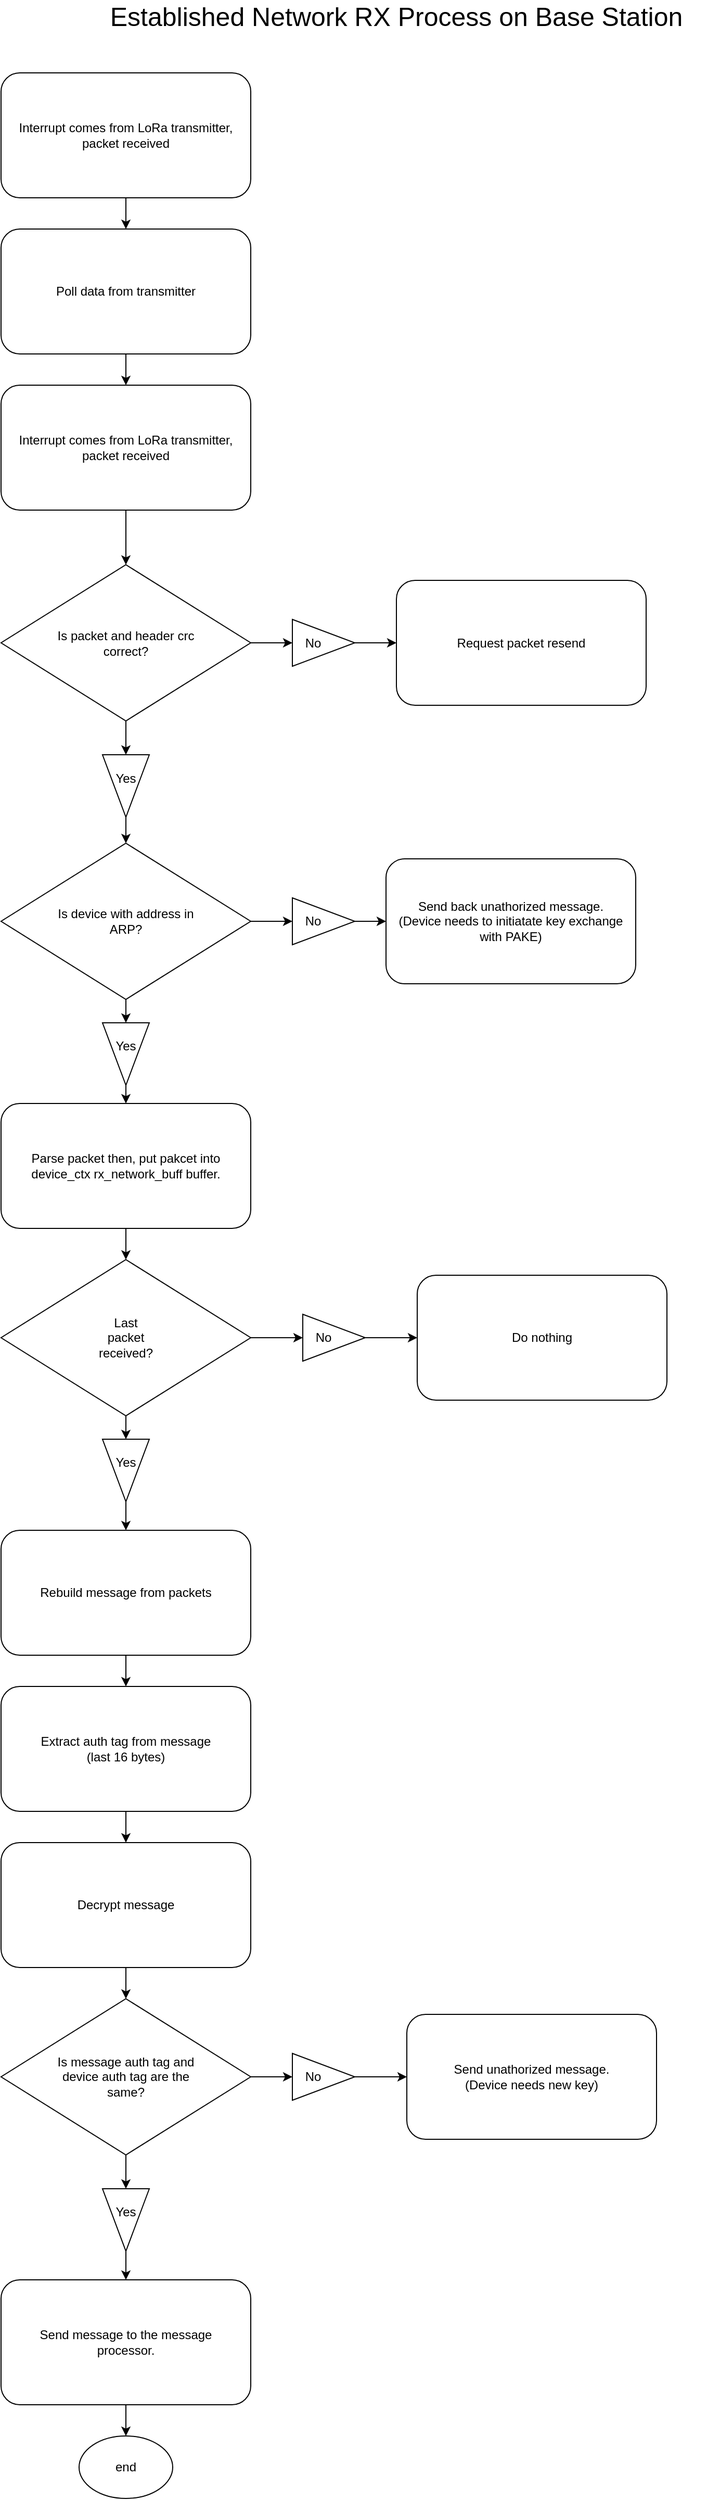 <mxfile version="20.6.0" type="github">
  <diagram name="Page-1" id="74e2e168-ea6b-b213-b513-2b3c1d86103e">
    <mxGraphModel dx="970" dy="2351" grid="1" gridSize="10" guides="1" tooltips="1" connect="1" arrows="1" fold="1" page="1" pageScale="1" pageWidth="1100" pageHeight="850" background="none" math="0" shadow="0">
      <root>
        <mxCell id="0" />
        <mxCell id="1" parent="0" />
        <mxCell id="x8ZqoaQMToTmZbeyhLuj-1" value="&lt;font style=&quot;font-size: 25px;&quot;&gt;Established Network RX Process on Base Station&lt;br&gt;&lt;/font&gt;" style="text;html=1;strokeColor=none;fillColor=none;align=center;verticalAlign=middle;whiteSpace=wrap;rounded=0;" vertex="1" parent="1">
          <mxGeometry x="100" y="-1670" width="620" height="30" as="geometry" />
        </mxCell>
        <mxCell id="x8ZqoaQMToTmZbeyhLuj-11" style="edgeStyle=orthogonalEdgeStyle;rounded=0;orthogonalLoop=1;jettySize=auto;html=1;entryX=0.5;entryY=0;entryDx=0;entryDy=0;fontSize=12;" edge="1" parent="1" source="x8ZqoaQMToTmZbeyhLuj-2" target="x8ZqoaQMToTmZbeyhLuj-4">
          <mxGeometry relative="1" as="geometry" />
        </mxCell>
        <mxCell id="x8ZqoaQMToTmZbeyhLuj-2" value="" style="rounded=1;whiteSpace=wrap;html=1;fontSize=25;" vertex="1" parent="1">
          <mxGeometry x="30" y="-1600" width="240" height="120" as="geometry" />
        </mxCell>
        <mxCell id="x8ZqoaQMToTmZbeyhLuj-3" value="Interrupt comes from LoRa transmitter, packet received" style="text;html=1;strokeColor=none;fillColor=none;align=center;verticalAlign=middle;whiteSpace=wrap;rounded=0;fontSize=12;" vertex="1" parent="1">
          <mxGeometry x="40" y="-1590" width="220" height="100" as="geometry" />
        </mxCell>
        <mxCell id="x8ZqoaQMToTmZbeyhLuj-12" style="edgeStyle=orthogonalEdgeStyle;rounded=0;orthogonalLoop=1;jettySize=auto;html=1;exitX=0.5;exitY=1;exitDx=0;exitDy=0;entryX=0.5;entryY=0;entryDx=0;entryDy=0;fontSize=12;" edge="1" parent="1" source="x8ZqoaQMToTmZbeyhLuj-4" target="x8ZqoaQMToTmZbeyhLuj-6">
          <mxGeometry relative="1" as="geometry" />
        </mxCell>
        <mxCell id="x8ZqoaQMToTmZbeyhLuj-4" value="" style="rounded=1;whiteSpace=wrap;html=1;fontSize=25;" vertex="1" parent="1">
          <mxGeometry x="30" y="-1450" width="240" height="120" as="geometry" />
        </mxCell>
        <mxCell id="x8ZqoaQMToTmZbeyhLuj-5" value="Poll data from transmitter" style="text;html=1;strokeColor=none;fillColor=none;align=center;verticalAlign=middle;whiteSpace=wrap;rounded=0;fontSize=12;" vertex="1" parent="1">
          <mxGeometry x="40" y="-1440" width="220" height="100" as="geometry" />
        </mxCell>
        <mxCell id="x8ZqoaQMToTmZbeyhLuj-74" style="edgeStyle=orthogonalEdgeStyle;rounded=0;orthogonalLoop=1;jettySize=auto;html=1;exitX=0.5;exitY=1;exitDx=0;exitDy=0;entryX=0.5;entryY=0;entryDx=0;entryDy=0;fontSize=12;" edge="1" parent="1" source="x8ZqoaQMToTmZbeyhLuj-6" target="x8ZqoaQMToTmZbeyhLuj-32">
          <mxGeometry relative="1" as="geometry" />
        </mxCell>
        <mxCell id="x8ZqoaQMToTmZbeyhLuj-6" value="" style="rounded=1;whiteSpace=wrap;html=1;fontSize=25;" vertex="1" parent="1">
          <mxGeometry x="30" y="-1300" width="240" height="120" as="geometry" />
        </mxCell>
        <mxCell id="x8ZqoaQMToTmZbeyhLuj-7" value="Interrupt comes from LoRa transmitter, packet received" style="text;html=1;strokeColor=none;fillColor=none;align=center;verticalAlign=middle;whiteSpace=wrap;rounded=0;fontSize=12;" vertex="1" parent="1">
          <mxGeometry x="40" y="-1290" width="220" height="100" as="geometry" />
        </mxCell>
        <mxCell id="x8ZqoaQMToTmZbeyhLuj-18" style="edgeStyle=orthogonalEdgeStyle;rounded=0;orthogonalLoop=1;jettySize=auto;html=1;exitX=0.5;exitY=1;exitDx=0;exitDy=0;entryX=0.5;entryY=0;entryDx=0;entryDy=0;fontSize=12;" edge="1" parent="1" source="x8ZqoaQMToTmZbeyhLuj-13" target="x8ZqoaQMToTmZbeyhLuj-15">
          <mxGeometry relative="1" as="geometry" />
        </mxCell>
        <mxCell id="x8ZqoaQMToTmZbeyhLuj-13" value="" style="rounded=1;whiteSpace=wrap;html=1;fontSize=25;" vertex="1" parent="1">
          <mxGeometry x="30" y="-610" width="240" height="120" as="geometry" />
        </mxCell>
        <mxCell id="x8ZqoaQMToTmZbeyhLuj-14" value="Parse packet then, put pakcet into device_ctx rx_network_buff buffer." style="text;html=1;strokeColor=none;fillColor=none;align=center;verticalAlign=middle;whiteSpace=wrap;rounded=0;fontSize=12;" vertex="1" parent="1">
          <mxGeometry x="40" y="-600" width="220" height="100" as="geometry" />
        </mxCell>
        <mxCell id="x8ZqoaQMToTmZbeyhLuj-24" style="edgeStyle=orthogonalEdgeStyle;rounded=0;orthogonalLoop=1;jettySize=auto;html=1;exitX=0.5;exitY=1;exitDx=0;exitDy=0;entryX=0;entryY=0.5;entryDx=0;entryDy=0;fontSize=12;" edge="1" parent="1" source="x8ZqoaQMToTmZbeyhLuj-15" target="x8ZqoaQMToTmZbeyhLuj-22">
          <mxGeometry relative="1" as="geometry" />
        </mxCell>
        <mxCell id="x8ZqoaQMToTmZbeyhLuj-27" style="edgeStyle=orthogonalEdgeStyle;rounded=0;orthogonalLoop=1;jettySize=auto;html=1;exitX=1;exitY=0.5;exitDx=0;exitDy=0;entryX=0;entryY=0.5;entryDx=0;entryDy=0;fontSize=12;" edge="1" parent="1" source="x8ZqoaQMToTmZbeyhLuj-15" target="x8ZqoaQMToTmZbeyhLuj-20">
          <mxGeometry relative="1" as="geometry" />
        </mxCell>
        <mxCell id="x8ZqoaQMToTmZbeyhLuj-15" value="" style="rhombus;whiteSpace=wrap;html=1;fontSize=12;" vertex="1" parent="1">
          <mxGeometry x="30" y="-460" width="240" height="150" as="geometry" />
        </mxCell>
        <mxCell id="x8ZqoaQMToTmZbeyhLuj-17" value="Last packet received?" style="text;html=1;strokeColor=none;fillColor=none;align=center;verticalAlign=middle;whiteSpace=wrap;rounded=0;fontSize=12;" vertex="1" parent="1">
          <mxGeometry x="120" y="-400" width="60" height="30" as="geometry" />
        </mxCell>
        <mxCell id="x8ZqoaQMToTmZbeyhLuj-47" style="edgeStyle=orthogonalEdgeStyle;rounded=0;orthogonalLoop=1;jettySize=auto;html=1;exitX=1;exitY=0.5;exitDx=0;exitDy=0;entryX=0;entryY=0.5;entryDx=0;entryDy=0;fontSize=12;" edge="1" parent="1" source="x8ZqoaQMToTmZbeyhLuj-19" target="x8ZqoaQMToTmZbeyhLuj-30">
          <mxGeometry relative="1" as="geometry" />
        </mxCell>
        <mxCell id="x8ZqoaQMToTmZbeyhLuj-19" value="" style="triangle;whiteSpace=wrap;html=1;fontSize=12;" vertex="1" parent="1">
          <mxGeometry x="320" y="-407.5" width="60" height="45" as="geometry" />
        </mxCell>
        <mxCell id="x8ZqoaQMToTmZbeyhLuj-20" value="No" style="text;html=1;strokeColor=none;fillColor=none;align=center;verticalAlign=middle;whiteSpace=wrap;rounded=0;fontSize=12;" vertex="1" parent="1">
          <mxGeometry x="320" y="-400" width="40" height="30" as="geometry" />
        </mxCell>
        <mxCell id="x8ZqoaQMToTmZbeyhLuj-48" style="edgeStyle=orthogonalEdgeStyle;rounded=0;orthogonalLoop=1;jettySize=auto;html=1;exitX=1;exitY=0.5;exitDx=0;exitDy=0;entryX=0.5;entryY=0;entryDx=0;entryDy=0;fontSize=12;" edge="1" parent="1" source="x8ZqoaQMToTmZbeyhLuj-22" target="x8ZqoaQMToTmZbeyhLuj-28">
          <mxGeometry relative="1" as="geometry" />
        </mxCell>
        <mxCell id="x8ZqoaQMToTmZbeyhLuj-22" value="" style="triangle;whiteSpace=wrap;html=1;fontSize=12;rotation=90;" vertex="1" parent="1">
          <mxGeometry x="120" y="-280" width="60" height="45" as="geometry" />
        </mxCell>
        <mxCell id="x8ZqoaQMToTmZbeyhLuj-23" value="Yes" style="text;html=1;strokeColor=none;fillColor=none;align=center;verticalAlign=middle;whiteSpace=wrap;rounded=0;fontSize=12;" vertex="1" parent="1">
          <mxGeometry x="135" y="-280" width="30" height="30" as="geometry" />
        </mxCell>
        <mxCell id="x8ZqoaQMToTmZbeyhLuj-90" style="edgeStyle=orthogonalEdgeStyle;rounded=0;orthogonalLoop=1;jettySize=auto;html=1;exitX=0.5;exitY=1;exitDx=0;exitDy=0;entryX=0.5;entryY=0;entryDx=0;entryDy=0;fontSize=12;" edge="1" parent="1" source="x8ZqoaQMToTmZbeyhLuj-28" target="x8ZqoaQMToTmZbeyhLuj-88">
          <mxGeometry relative="1" as="geometry" />
        </mxCell>
        <mxCell id="x8ZqoaQMToTmZbeyhLuj-28" value="" style="rounded=1;whiteSpace=wrap;html=1;fontSize=25;" vertex="1" parent="1">
          <mxGeometry x="30" y="-200" width="240" height="120" as="geometry" />
        </mxCell>
        <mxCell id="x8ZqoaQMToTmZbeyhLuj-29" value="Rebuild message from packets" style="text;html=1;strokeColor=none;fillColor=none;align=center;verticalAlign=middle;whiteSpace=wrap;rounded=0;fontSize=12;" vertex="1" parent="1">
          <mxGeometry x="40" y="-190" width="220" height="100" as="geometry" />
        </mxCell>
        <mxCell id="x8ZqoaQMToTmZbeyhLuj-30" value="" style="rounded=1;whiteSpace=wrap;html=1;fontSize=25;" vertex="1" parent="1">
          <mxGeometry x="430" y="-445" width="240" height="120" as="geometry" />
        </mxCell>
        <mxCell id="x8ZqoaQMToTmZbeyhLuj-31" value="Do nothing" style="text;html=1;strokeColor=none;fillColor=none;align=center;verticalAlign=middle;whiteSpace=wrap;rounded=0;fontSize=12;" vertex="1" parent="1">
          <mxGeometry x="440" y="-435" width="220" height="100" as="geometry" />
        </mxCell>
        <mxCell id="x8ZqoaQMToTmZbeyhLuj-38" style="edgeStyle=orthogonalEdgeStyle;rounded=0;orthogonalLoop=1;jettySize=auto;html=1;exitX=1;exitY=0.5;exitDx=0;exitDy=0;entryX=0;entryY=0.5;entryDx=0;entryDy=0;fontSize=12;" edge="1" parent="1" source="x8ZqoaQMToTmZbeyhLuj-32" target="x8ZqoaQMToTmZbeyhLuj-37">
          <mxGeometry relative="1" as="geometry" />
        </mxCell>
        <mxCell id="x8ZqoaQMToTmZbeyhLuj-39" style="edgeStyle=orthogonalEdgeStyle;rounded=0;orthogonalLoop=1;jettySize=auto;html=1;exitX=0.5;exitY=1;exitDx=0;exitDy=0;entryX=0;entryY=0.5;entryDx=0;entryDy=0;fontSize=12;" edge="1" parent="1" source="x8ZqoaQMToTmZbeyhLuj-32" target="x8ZqoaQMToTmZbeyhLuj-34">
          <mxGeometry relative="1" as="geometry" />
        </mxCell>
        <mxCell id="x8ZqoaQMToTmZbeyhLuj-32" value="" style="rhombus;whiteSpace=wrap;html=1;fontSize=12;" vertex="1" parent="1">
          <mxGeometry x="30" y="-1127.5" width="240" height="150" as="geometry" />
        </mxCell>
        <mxCell id="x8ZqoaQMToTmZbeyhLuj-33" value="Is packet and header crc correct?" style="text;html=1;strokeColor=none;fillColor=none;align=center;verticalAlign=middle;whiteSpace=wrap;rounded=0;fontSize=12;" vertex="1" parent="1">
          <mxGeometry x="70" y="-1067.5" width="160" height="30" as="geometry" />
        </mxCell>
        <mxCell id="x8ZqoaQMToTmZbeyhLuj-86" style="edgeStyle=orthogonalEdgeStyle;rounded=0;orthogonalLoop=1;jettySize=auto;html=1;exitX=1;exitY=0.5;exitDx=0;exitDy=0;entryX=0.5;entryY=0;entryDx=0;entryDy=0;fontSize=12;" edge="1" parent="1" source="x8ZqoaQMToTmZbeyhLuj-34" target="x8ZqoaQMToTmZbeyhLuj-77">
          <mxGeometry relative="1" as="geometry" />
        </mxCell>
        <mxCell id="x8ZqoaQMToTmZbeyhLuj-34" value="" style="triangle;whiteSpace=wrap;html=1;fontSize=12;rotation=90;" vertex="1" parent="1">
          <mxGeometry x="120" y="-937.5" width="60" height="45" as="geometry" />
        </mxCell>
        <mxCell id="x8ZqoaQMToTmZbeyhLuj-35" value="Yes" style="text;html=1;strokeColor=none;fillColor=none;align=center;verticalAlign=middle;whiteSpace=wrap;rounded=0;fontSize=12;" vertex="1" parent="1">
          <mxGeometry x="135" y="-937.5" width="30" height="30" as="geometry" />
        </mxCell>
        <mxCell id="x8ZqoaQMToTmZbeyhLuj-46" style="edgeStyle=orthogonalEdgeStyle;rounded=0;orthogonalLoop=1;jettySize=auto;html=1;exitX=1;exitY=0.5;exitDx=0;exitDy=0;entryX=0;entryY=0.5;entryDx=0;entryDy=0;fontSize=12;" edge="1" parent="1" source="x8ZqoaQMToTmZbeyhLuj-36" target="x8ZqoaQMToTmZbeyhLuj-44">
          <mxGeometry relative="1" as="geometry" />
        </mxCell>
        <mxCell id="x8ZqoaQMToTmZbeyhLuj-36" value="" style="triangle;whiteSpace=wrap;html=1;fontSize=12;" vertex="1" parent="1">
          <mxGeometry x="310" y="-1075" width="60" height="45" as="geometry" />
        </mxCell>
        <mxCell id="x8ZqoaQMToTmZbeyhLuj-37" value="No" style="text;html=1;strokeColor=none;fillColor=none;align=center;verticalAlign=middle;whiteSpace=wrap;rounded=0;fontSize=12;" vertex="1" parent="1">
          <mxGeometry x="310" y="-1067.5" width="40" height="30" as="geometry" />
        </mxCell>
        <mxCell id="x8ZqoaQMToTmZbeyhLuj-44" value="" style="rounded=1;whiteSpace=wrap;html=1;fontSize=25;" vertex="1" parent="1">
          <mxGeometry x="410" y="-1112.5" width="240" height="120" as="geometry" />
        </mxCell>
        <mxCell id="x8ZqoaQMToTmZbeyhLuj-45" value="Request packet resend" style="text;html=1;strokeColor=none;fillColor=none;align=center;verticalAlign=middle;whiteSpace=wrap;rounded=0;fontSize=12;" vertex="1" parent="1">
          <mxGeometry x="420" y="-1102.5" width="220" height="100" as="geometry" />
        </mxCell>
        <mxCell id="x8ZqoaQMToTmZbeyhLuj-75" style="edgeStyle=orthogonalEdgeStyle;rounded=0;orthogonalLoop=1;jettySize=auto;html=1;exitX=0.5;exitY=1;exitDx=0;exitDy=0;entryX=0;entryY=0.5;entryDx=0;entryDy=0;fontSize=12;" edge="1" parent="1" source="x8ZqoaQMToTmZbeyhLuj-77" target="x8ZqoaQMToTmZbeyhLuj-79">
          <mxGeometry relative="1" as="geometry" />
        </mxCell>
        <mxCell id="x8ZqoaQMToTmZbeyhLuj-76" style="edgeStyle=orthogonalEdgeStyle;rounded=0;orthogonalLoop=1;jettySize=auto;html=1;exitX=1;exitY=0.5;exitDx=0;exitDy=0;entryX=0;entryY=0.5;entryDx=0;entryDy=0;fontSize=12;" edge="1" parent="1" source="x8ZqoaQMToTmZbeyhLuj-77" target="x8ZqoaQMToTmZbeyhLuj-83">
          <mxGeometry relative="1" as="geometry" />
        </mxCell>
        <mxCell id="x8ZqoaQMToTmZbeyhLuj-77" value="" style="rhombus;whiteSpace=wrap;html=1;fontSize=12;" vertex="1" parent="1">
          <mxGeometry x="30" y="-860" width="240" height="150" as="geometry" />
        </mxCell>
        <mxCell id="x8ZqoaQMToTmZbeyhLuj-78" value="Is device with address in ARP?" style="text;html=1;strokeColor=none;fillColor=none;align=center;verticalAlign=middle;whiteSpace=wrap;rounded=0;fontSize=12;" vertex="1" parent="1">
          <mxGeometry x="70" y="-800" width="160" height="30" as="geometry" />
        </mxCell>
        <mxCell id="x8ZqoaQMToTmZbeyhLuj-87" style="edgeStyle=orthogonalEdgeStyle;rounded=0;orthogonalLoop=1;jettySize=auto;html=1;exitX=1;exitY=0.5;exitDx=0;exitDy=0;entryX=0.5;entryY=0;entryDx=0;entryDy=0;fontSize=12;" edge="1" parent="1" source="x8ZqoaQMToTmZbeyhLuj-79" target="x8ZqoaQMToTmZbeyhLuj-13">
          <mxGeometry relative="1" as="geometry" />
        </mxCell>
        <mxCell id="x8ZqoaQMToTmZbeyhLuj-79" value="" style="triangle;whiteSpace=wrap;html=1;fontSize=12;rotation=90;" vertex="1" parent="1">
          <mxGeometry x="120" y="-680" width="60" height="45" as="geometry" />
        </mxCell>
        <mxCell id="x8ZqoaQMToTmZbeyhLuj-80" value="Yes" style="text;html=1;strokeColor=none;fillColor=none;align=center;verticalAlign=middle;whiteSpace=wrap;rounded=0;fontSize=12;" vertex="1" parent="1">
          <mxGeometry x="135" y="-680" width="30" height="30" as="geometry" />
        </mxCell>
        <mxCell id="x8ZqoaQMToTmZbeyhLuj-81" style="edgeStyle=orthogonalEdgeStyle;rounded=0;orthogonalLoop=1;jettySize=auto;html=1;exitX=1;exitY=0.5;exitDx=0;exitDy=0;entryX=0;entryY=0.5;entryDx=0;entryDy=0;fontSize=12;" edge="1" parent="1" source="x8ZqoaQMToTmZbeyhLuj-82" target="x8ZqoaQMToTmZbeyhLuj-84">
          <mxGeometry relative="1" as="geometry" />
        </mxCell>
        <mxCell id="x8ZqoaQMToTmZbeyhLuj-82" value="" style="triangle;whiteSpace=wrap;html=1;fontSize=12;" vertex="1" parent="1">
          <mxGeometry x="310" y="-807.5" width="60" height="45" as="geometry" />
        </mxCell>
        <mxCell id="x8ZqoaQMToTmZbeyhLuj-83" value="No" style="text;html=1;strokeColor=none;fillColor=none;align=center;verticalAlign=middle;whiteSpace=wrap;rounded=0;fontSize=12;" vertex="1" parent="1">
          <mxGeometry x="310" y="-800" width="40" height="30" as="geometry" />
        </mxCell>
        <mxCell id="x8ZqoaQMToTmZbeyhLuj-84" value="" style="rounded=1;whiteSpace=wrap;html=1;fontSize=25;" vertex="1" parent="1">
          <mxGeometry x="400" y="-845" width="240" height="120" as="geometry" />
        </mxCell>
        <mxCell id="x8ZqoaQMToTmZbeyhLuj-85" value="&lt;div&gt;Send back unathorized message.&lt;/div&gt;(Device needs to initiatate key exchange with PAKE)" style="text;html=1;strokeColor=none;fillColor=none;align=center;verticalAlign=middle;whiteSpace=wrap;rounded=0;fontSize=12;" vertex="1" parent="1">
          <mxGeometry x="410" y="-835" width="220" height="100" as="geometry" />
        </mxCell>
        <mxCell id="x8ZqoaQMToTmZbeyhLuj-93" style="edgeStyle=orthogonalEdgeStyle;rounded=0;orthogonalLoop=1;jettySize=auto;html=1;exitX=0.5;exitY=1;exitDx=0;exitDy=0;entryX=0.5;entryY=0;entryDx=0;entryDy=0;fontSize=12;" edge="1" parent="1" source="x8ZqoaQMToTmZbeyhLuj-88" target="x8ZqoaQMToTmZbeyhLuj-91">
          <mxGeometry relative="1" as="geometry" />
        </mxCell>
        <mxCell id="x8ZqoaQMToTmZbeyhLuj-88" value="" style="rounded=1;whiteSpace=wrap;html=1;fontSize=25;" vertex="1" parent="1">
          <mxGeometry x="30" y="-50" width="240" height="120" as="geometry" />
        </mxCell>
        <mxCell id="x8ZqoaQMToTmZbeyhLuj-89" value="&lt;div&gt;Extract auth tag from message&lt;/div&gt;&lt;div&gt;(last 16 bytes)&lt;br&gt;&lt;/div&gt;" style="text;html=1;strokeColor=none;fillColor=none;align=center;verticalAlign=middle;whiteSpace=wrap;rounded=0;fontSize=12;" vertex="1" parent="1">
          <mxGeometry x="40" y="-40" width="220" height="100" as="geometry" />
        </mxCell>
        <mxCell id="x8ZqoaQMToTmZbeyhLuj-98" style="edgeStyle=orthogonalEdgeStyle;rounded=0;orthogonalLoop=1;jettySize=auto;html=1;exitX=0.5;exitY=1;exitDx=0;exitDy=0;entryX=0.5;entryY=0;entryDx=0;entryDy=0;fontSize=12;" edge="1" parent="1" source="x8ZqoaQMToTmZbeyhLuj-91" target="x8ZqoaQMToTmZbeyhLuj-96">
          <mxGeometry relative="1" as="geometry" />
        </mxCell>
        <mxCell id="x8ZqoaQMToTmZbeyhLuj-91" value="" style="rounded=1;whiteSpace=wrap;html=1;fontSize=25;" vertex="1" parent="1">
          <mxGeometry x="30" y="100" width="240" height="120" as="geometry" />
        </mxCell>
        <mxCell id="x8ZqoaQMToTmZbeyhLuj-92" value="Decrypt message" style="text;html=1;strokeColor=none;fillColor=none;align=center;verticalAlign=middle;whiteSpace=wrap;rounded=0;fontSize=12;" vertex="1" parent="1">
          <mxGeometry x="40" y="110" width="220" height="100" as="geometry" />
        </mxCell>
        <mxCell id="x8ZqoaQMToTmZbeyhLuj-106" style="edgeStyle=orthogonalEdgeStyle;rounded=0;orthogonalLoop=1;jettySize=auto;html=1;exitX=1;exitY=0.5;exitDx=0;exitDy=0;entryX=0;entryY=0.5;entryDx=0;entryDy=0;fontSize=12;" edge="1" parent="1" source="x8ZqoaQMToTmZbeyhLuj-96" target="x8ZqoaQMToTmZbeyhLuj-103">
          <mxGeometry relative="1" as="geometry" />
        </mxCell>
        <mxCell id="x8ZqoaQMToTmZbeyhLuj-107" style="edgeStyle=orthogonalEdgeStyle;rounded=0;orthogonalLoop=1;jettySize=auto;html=1;exitX=0.5;exitY=1;exitDx=0;exitDy=0;entryX=0;entryY=0.5;entryDx=0;entryDy=0;fontSize=12;" edge="1" parent="1" source="x8ZqoaQMToTmZbeyhLuj-96" target="x8ZqoaQMToTmZbeyhLuj-99">
          <mxGeometry relative="1" as="geometry" />
        </mxCell>
        <mxCell id="x8ZqoaQMToTmZbeyhLuj-96" value="" style="rhombus;whiteSpace=wrap;html=1;fontSize=12;" vertex="1" parent="1">
          <mxGeometry x="30" y="250" width="240" height="150" as="geometry" />
        </mxCell>
        <mxCell id="x8ZqoaQMToTmZbeyhLuj-97" value="Is message auth tag and device auth tag are the same?" style="text;html=1;strokeColor=none;fillColor=none;align=center;verticalAlign=middle;whiteSpace=wrap;rounded=0;fontSize=12;" vertex="1" parent="1">
          <mxGeometry x="80" y="310" width="140" height="30" as="geometry" />
        </mxCell>
        <mxCell id="x8ZqoaQMToTmZbeyhLuj-110" style="edgeStyle=orthogonalEdgeStyle;rounded=0;orthogonalLoop=1;jettySize=auto;html=1;exitX=1;exitY=0.5;exitDx=0;exitDy=0;entryX=0.5;entryY=0;entryDx=0;entryDy=0;fontSize=12;" edge="1" parent="1" source="x8ZqoaQMToTmZbeyhLuj-99" target="x8ZqoaQMToTmZbeyhLuj-108">
          <mxGeometry relative="1" as="geometry" />
        </mxCell>
        <mxCell id="x8ZqoaQMToTmZbeyhLuj-99" value="" style="triangle;whiteSpace=wrap;html=1;fontSize=12;rotation=90;" vertex="1" parent="1">
          <mxGeometry x="120" y="440" width="60" height="45" as="geometry" />
        </mxCell>
        <mxCell id="x8ZqoaQMToTmZbeyhLuj-100" value="Yes" style="text;html=1;strokeColor=none;fillColor=none;align=center;verticalAlign=middle;whiteSpace=wrap;rounded=0;fontSize=12;" vertex="1" parent="1">
          <mxGeometry x="135" y="440" width="30" height="30" as="geometry" />
        </mxCell>
        <mxCell id="x8ZqoaQMToTmZbeyhLuj-101" style="edgeStyle=orthogonalEdgeStyle;rounded=0;orthogonalLoop=1;jettySize=auto;html=1;exitX=1;exitY=0.5;exitDx=0;exitDy=0;entryX=0;entryY=0.5;entryDx=0;entryDy=0;fontSize=12;" edge="1" parent="1" source="x8ZqoaQMToTmZbeyhLuj-102" target="x8ZqoaQMToTmZbeyhLuj-104">
          <mxGeometry relative="1" as="geometry" />
        </mxCell>
        <mxCell id="x8ZqoaQMToTmZbeyhLuj-102" value="" style="triangle;whiteSpace=wrap;html=1;fontSize=12;" vertex="1" parent="1">
          <mxGeometry x="310" y="302.5" width="60" height="45" as="geometry" />
        </mxCell>
        <mxCell id="x8ZqoaQMToTmZbeyhLuj-103" value="No" style="text;html=1;strokeColor=none;fillColor=none;align=center;verticalAlign=middle;whiteSpace=wrap;rounded=0;fontSize=12;" vertex="1" parent="1">
          <mxGeometry x="310" y="310" width="40" height="30" as="geometry" />
        </mxCell>
        <mxCell id="x8ZqoaQMToTmZbeyhLuj-104" value="" style="rounded=1;whiteSpace=wrap;html=1;fontSize=25;" vertex="1" parent="1">
          <mxGeometry x="420" y="265" width="240" height="120" as="geometry" />
        </mxCell>
        <mxCell id="x8ZqoaQMToTmZbeyhLuj-105" value="Send unathorized message.&lt;br&gt;(Device needs new key)" style="text;html=1;strokeColor=none;fillColor=none;align=center;verticalAlign=middle;whiteSpace=wrap;rounded=0;fontSize=12;" vertex="1" parent="1">
          <mxGeometry x="430" y="275" width="220" height="100" as="geometry" />
        </mxCell>
        <mxCell id="x8ZqoaQMToTmZbeyhLuj-113" style="edgeStyle=orthogonalEdgeStyle;rounded=0;orthogonalLoop=1;jettySize=auto;html=1;exitX=0.5;exitY=1;exitDx=0;exitDy=0;entryX=0.5;entryY=0;entryDx=0;entryDy=0;fontSize=12;" edge="1" parent="1" source="x8ZqoaQMToTmZbeyhLuj-108" target="x8ZqoaQMToTmZbeyhLuj-111">
          <mxGeometry relative="1" as="geometry" />
        </mxCell>
        <mxCell id="x8ZqoaQMToTmZbeyhLuj-108" value="" style="rounded=1;whiteSpace=wrap;html=1;fontSize=25;" vertex="1" parent="1">
          <mxGeometry x="30" y="520" width="240" height="120" as="geometry" />
        </mxCell>
        <mxCell id="x8ZqoaQMToTmZbeyhLuj-109" value="Send message to the message processor." style="text;html=1;strokeColor=none;fillColor=none;align=center;verticalAlign=middle;whiteSpace=wrap;rounded=0;fontSize=12;" vertex="1" parent="1">
          <mxGeometry x="40" y="530" width="220" height="100" as="geometry" />
        </mxCell>
        <mxCell id="x8ZqoaQMToTmZbeyhLuj-111" value="" style="ellipse;whiteSpace=wrap;html=1;fontSize=12;" vertex="1" parent="1">
          <mxGeometry x="105" y="670" width="90" height="60" as="geometry" />
        </mxCell>
        <mxCell id="x8ZqoaQMToTmZbeyhLuj-112" value="end" style="text;html=1;strokeColor=none;fillColor=none;align=center;verticalAlign=middle;whiteSpace=wrap;rounded=0;fontSize=12;" vertex="1" parent="1">
          <mxGeometry x="120" y="685" width="60" height="30" as="geometry" />
        </mxCell>
      </root>
    </mxGraphModel>
  </diagram>
</mxfile>
